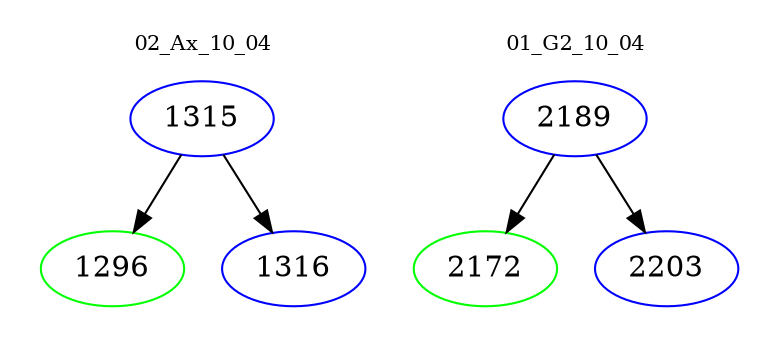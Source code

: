 digraph{
subgraph cluster_0 {
color = white
label = "02_Ax_10_04";
fontsize=10;
T0_1315 [label="1315", color="blue"]
T0_1315 -> T0_1296 [color="black"]
T0_1296 [label="1296", color="green"]
T0_1315 -> T0_1316 [color="black"]
T0_1316 [label="1316", color="blue"]
}
subgraph cluster_1 {
color = white
label = "01_G2_10_04";
fontsize=10;
T1_2189 [label="2189", color="blue"]
T1_2189 -> T1_2172 [color="black"]
T1_2172 [label="2172", color="green"]
T1_2189 -> T1_2203 [color="black"]
T1_2203 [label="2203", color="blue"]
}
}
